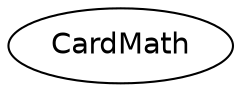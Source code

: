 digraph CardMathDep {
  node [fontname=helvetica];
  
  CardMath; /* no dependencies */
      
} /* CardMathDep */